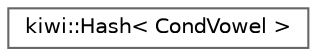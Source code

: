 digraph "Graphical Class Hierarchy"
{
 // LATEX_PDF_SIZE
  bgcolor="transparent";
  edge [fontname=Helvetica,fontsize=10,labelfontname=Helvetica,labelfontsize=10];
  node [fontname=Helvetica,fontsize=10,shape=box,height=0.2,width=0.4];
  rankdir="LR";
  Node0 [id="Node000000",label="kiwi::Hash\< CondVowel \>",height=0.2,width=0.4,color="grey40", fillcolor="white", style="filled",URL="$structkiwi_1_1Hash_3_01CondVowel_01_4.html",tooltip=" "];
}

